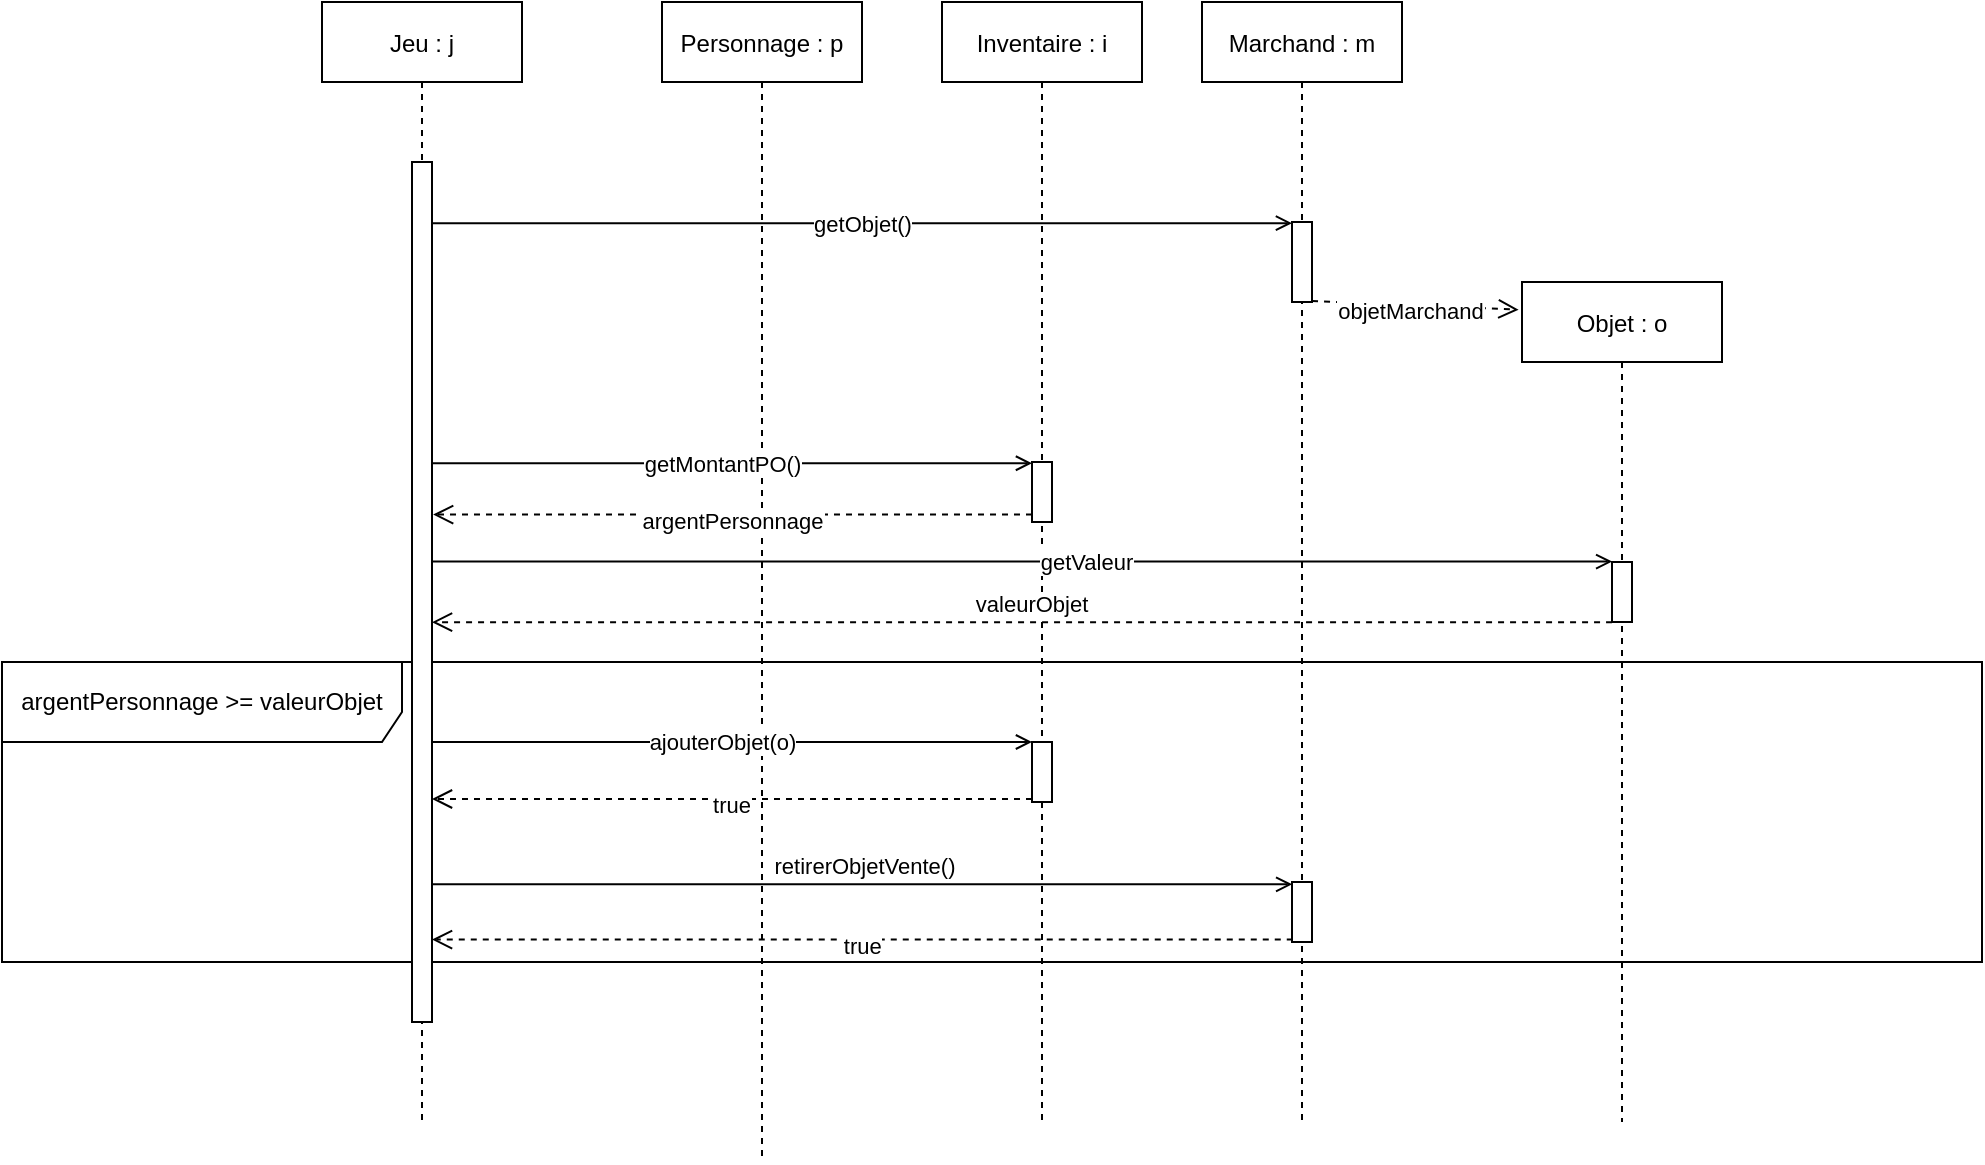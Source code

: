 <mxfile version="14.6.13" type="device"><diagram id="kgpKYQtTHZ0yAKxKKP6v" name="Page-1"><mxGraphModel dx="2272" dy="822" grid="1" gridSize="10" guides="1" tooltips="1" connect="1" arrows="1" fold="1" page="1" pageScale="1" pageWidth="850" pageHeight="1100" math="0" shadow="0"><root><mxCell id="0"/><mxCell id="1" parent="0"/><mxCell id="A2yjbhcQV2wa1u_JWuMP-7" value="Inventaire : i" style="shape=umlLifeline;perimeter=lifelinePerimeter;container=1;collapsible=0;recursiveResize=0;rounded=0;shadow=0;strokeWidth=1;" parent="1" vertex="1"><mxGeometry x="400" y="80" width="100" height="560" as="geometry"/></mxCell><mxCell id="A2yjbhcQV2wa1u_JWuMP-8" value="" style="points=[];perimeter=orthogonalPerimeter;rounded=0;shadow=0;strokeWidth=1;" parent="A2yjbhcQV2wa1u_JWuMP-7" vertex="1"><mxGeometry x="45" y="230" width="10" height="30" as="geometry"/></mxCell><mxCell id="A2yjbhcQV2wa1u_JWuMP-2" value="argentPersonnage &amp;gt;= valeurObjet" style="shape=umlFrame;whiteSpace=wrap;html=1;width=200;height=40;" parent="1" vertex="1"><mxGeometry x="-70" y="410" width="990" height="150" as="geometry"/></mxCell><mxCell id="3nuBFxr9cyL0pnOWT2aG-1" value="Jeu : j" style="shape=umlLifeline;perimeter=lifelinePerimeter;container=1;collapsible=0;recursiveResize=0;rounded=0;shadow=0;strokeWidth=1;" parent="1" vertex="1"><mxGeometry x="90" y="80" width="100" height="560" as="geometry"/></mxCell><mxCell id="3nuBFxr9cyL0pnOWT2aG-2" value="" style="points=[];perimeter=orthogonalPerimeter;rounded=0;shadow=0;strokeWidth=1;" parent="3nuBFxr9cyL0pnOWT2aG-1" vertex="1"><mxGeometry x="45" y="80" width="10" height="430" as="geometry"/></mxCell><mxCell id="3HuNBA5Qbn6LlFR20z8S-11" value="objetMarchand" style="verticalAlign=bottom;endArrow=open;dashed=1;endSize=8;shadow=0;strokeWidth=1;exitX=1.003;exitY=0.988;exitDx=0;exitDy=0;exitPerimeter=0;entryX=-0.017;entryY=0.033;entryDx=0;entryDy=0;entryPerimeter=0;" parent="1" source="rKIZVdRpco8DVotjvoS8-2" target="rKIZVdRpco8DVotjvoS8-5" edge="1"><mxGeometry x="-0.035" y="-12" relative="1" as="geometry"><mxPoint x="30" y="338" as="targetPoint"/><mxPoint x="120" y="338" as="sourcePoint"/><mxPoint as="offset"/></mxGeometry></mxCell><mxCell id="rKIZVdRpco8DVotjvoS8-1" value="Marchand : m" style="shape=umlLifeline;perimeter=lifelinePerimeter;container=1;collapsible=0;recursiveResize=0;rounded=0;shadow=0;strokeWidth=1;" parent="1" vertex="1"><mxGeometry x="530" y="80" width="100" height="560" as="geometry"/></mxCell><mxCell id="rKIZVdRpco8DVotjvoS8-2" value="" style="points=[];perimeter=orthogonalPerimeter;rounded=0;shadow=0;strokeWidth=1;" parent="rKIZVdRpco8DVotjvoS8-1" vertex="1"><mxGeometry x="45" y="110" width="10" height="40" as="geometry"/></mxCell><mxCell id="rKIZVdRpco8DVotjvoS8-5" value="Objet : o" style="shape=umlLifeline;perimeter=lifelinePerimeter;container=1;collapsible=0;recursiveResize=0;rounded=0;shadow=0;strokeWidth=1;" parent="1" vertex="1"><mxGeometry x="690" y="220" width="100" height="420" as="geometry"/></mxCell><mxCell id="rKIZVdRpco8DVotjvoS8-6" value="" style="points=[];perimeter=orthogonalPerimeter;rounded=0;shadow=0;strokeWidth=1;" parent="rKIZVdRpco8DVotjvoS8-5" vertex="1"><mxGeometry x="45" y="140" width="10" height="30" as="geometry"/></mxCell><mxCell id="rKIZVdRpco8DVotjvoS8-10" value="Personnage : p" style="shape=umlLifeline;perimeter=lifelinePerimeter;container=1;collapsible=0;recursiveResize=0;rounded=0;shadow=0;strokeWidth=1;" parent="1" vertex="1"><mxGeometry x="260" y="80" width="100" height="580" as="geometry"/></mxCell><mxCell id="zJpAbmxyRd3L3QRVwFDb-3" value="getObjet()" style="endArrow=open;html=1;entryX=0;entryY=0.015;entryDx=0;entryDy=0;entryPerimeter=0;endFill=0;" parent="1" source="3nuBFxr9cyL0pnOWT2aG-2" target="rKIZVdRpco8DVotjvoS8-2" edge="1"><mxGeometry width="50" height="50" relative="1" as="geometry"><mxPoint x="210" y="240" as="sourcePoint"/><mxPoint x="170" y="290" as="targetPoint"/></mxGeometry></mxCell><mxCell id="rKIZVdRpco8DVotjvoS8-9" value="getValeur" style="endArrow=open;html=1;endFill=0;entryX=0.011;entryY=-0.007;entryDx=0;entryDy=0;entryPerimeter=0;" parent="1" source="3nuBFxr9cyL0pnOWT2aG-2" target="rKIZVdRpco8DVotjvoS8-6" edge="1"><mxGeometry x="0.107" width="50" height="50" relative="1" as="geometry"><mxPoint x="185" y="224.64" as="sourcePoint"/><mxPoint x="455" y="224.64" as="targetPoint"/><mxPoint as="offset"/></mxGeometry></mxCell><mxCell id="rKIZVdRpco8DVotjvoS8-13" value="valeurObjet" style="verticalAlign=bottom;endArrow=open;dashed=1;endSize=8;shadow=0;strokeWidth=1;exitX=0.003;exitY=1.003;exitDx=0;exitDy=0;exitPerimeter=0;" parent="1" source="rKIZVdRpco8DVotjvoS8-6" target="3nuBFxr9cyL0pnOWT2aG-2" edge="1"><mxGeometry x="-0.017" relative="1" as="geometry"><mxPoint x="578.3" y="268.48" as="targetPoint"/><mxPoint x="466.67" y="270.88" as="sourcePoint"/><mxPoint as="offset"/></mxGeometry></mxCell><mxCell id="rKIZVdRpco8DVotjvoS8-14" value="getMontantPO()" style="endArrow=open;html=1;endFill=0;entryX=0;entryY=0.021;entryDx=0;entryDy=0;entryPerimeter=0;" parent="1" source="3nuBFxr9cyL0pnOWT2aG-2" target="A2yjbhcQV2wa1u_JWuMP-8" edge="1"><mxGeometry x="-0.034" width="50" height="50" relative="1" as="geometry"><mxPoint x="185" y="344.87" as="sourcePoint"/><mxPoint x="625" y="344.87" as="targetPoint"/><mxPoint as="offset"/></mxGeometry></mxCell><mxCell id="rKIZVdRpco8DVotjvoS8-15" value="argentPersonnage" style="verticalAlign=bottom;endArrow=open;dashed=1;endSize=8;shadow=0;strokeWidth=1;entryX=1.055;entryY=0.41;entryDx=0;entryDy=0;entryPerimeter=0;" parent="1" source="A2yjbhcQV2wa1u_JWuMP-8" target="3nuBFxr9cyL0pnOWT2aG-2" edge="1"><mxGeometry x="-0.001" y="12" relative="1" as="geometry"><mxPoint x="187.5" y="358.21" as="targetPoint"/><mxPoint x="625" y="358.21" as="sourcePoint"/><mxPoint as="offset"/></mxGeometry></mxCell><mxCell id="A2yjbhcQV2wa1u_JWuMP-12" value="ajouterObjet(o)" style="endArrow=open;html=1;endFill=0;entryX=0;entryY=0;entryDx=0;entryDy=0;entryPerimeter=0;" parent="1" source="3nuBFxr9cyL0pnOWT2aG-2" target="Kg3_FL3BaCbwxQeXb2Gr-1" edge="1"><mxGeometry x="-0.034" width="50" height="50" relative="1" as="geometry"><mxPoint x="155" y="324.55" as="sourcePoint"/><mxPoint x="430" y="449" as="targetPoint"/><mxPoint as="offset"/></mxGeometry></mxCell><mxCell id="A2yjbhcQV2wa1u_JWuMP-13" value="true" style="verticalAlign=bottom;endArrow=open;dashed=1;endSize=8;shadow=0;strokeWidth=1;exitX=0;exitY=0.95;exitDx=0;exitDy=0;exitPerimeter=0;" parent="1" source="Kg3_FL3BaCbwxQeXb2Gr-1" target="3nuBFxr9cyL0pnOWT2aG-2" edge="1"><mxGeometry x="-0.001" y="12" relative="1" as="geometry"><mxPoint x="155" y="339.85" as="targetPoint"/><mxPoint x="430" y="478" as="sourcePoint"/><mxPoint as="offset"/></mxGeometry></mxCell><mxCell id="A2yjbhcQV2wa1u_JWuMP-15" value="retirerObjetVente()" style="endArrow=open;html=1;endFill=0;entryX=0.011;entryY=0.038;entryDx=0;entryDy=0;entryPerimeter=0;" parent="1" source="3nuBFxr9cyL0pnOWT2aG-2" target="Kg3_FL3BaCbwxQeXb2Gr-3" edge="1"><mxGeometry x="0.001" y="9" width="50" height="50" relative="1" as="geometry"><mxPoint x="155" y="448.57" as="sourcePoint"/><mxPoint x="560" y="521" as="targetPoint"/><mxPoint as="offset"/></mxGeometry></mxCell><mxCell id="A2yjbhcQV2wa1u_JWuMP-16" value="true" style="verticalAlign=bottom;endArrow=open;dashed=1;endSize=8;shadow=0;strokeWidth=1;exitX=0.038;exitY=0.96;exitDx=0;exitDy=0;exitPerimeter=0;" parent="1" source="Kg3_FL3BaCbwxQeXb2Gr-3" target="3nuBFxr9cyL0pnOWT2aG-2" edge="1"><mxGeometry x="-0.001" y="12" relative="1" as="geometry"><mxPoint x="325.21" y="487.96" as="targetPoint"/><mxPoint x="560" y="538" as="sourcePoint"/><mxPoint as="offset"/></mxGeometry></mxCell><mxCell id="Kg3_FL3BaCbwxQeXb2Gr-1" value="" style="points=[];perimeter=orthogonalPerimeter;rounded=0;shadow=0;strokeWidth=1;" vertex="1" parent="1"><mxGeometry x="445" y="450" width="10" height="30" as="geometry"/></mxCell><mxCell id="Kg3_FL3BaCbwxQeXb2Gr-3" value="" style="points=[];perimeter=orthogonalPerimeter;rounded=0;shadow=0;strokeWidth=1;" vertex="1" parent="1"><mxGeometry x="575" y="520" width="10" height="30" as="geometry"/></mxCell></root></mxGraphModel></diagram></mxfile>